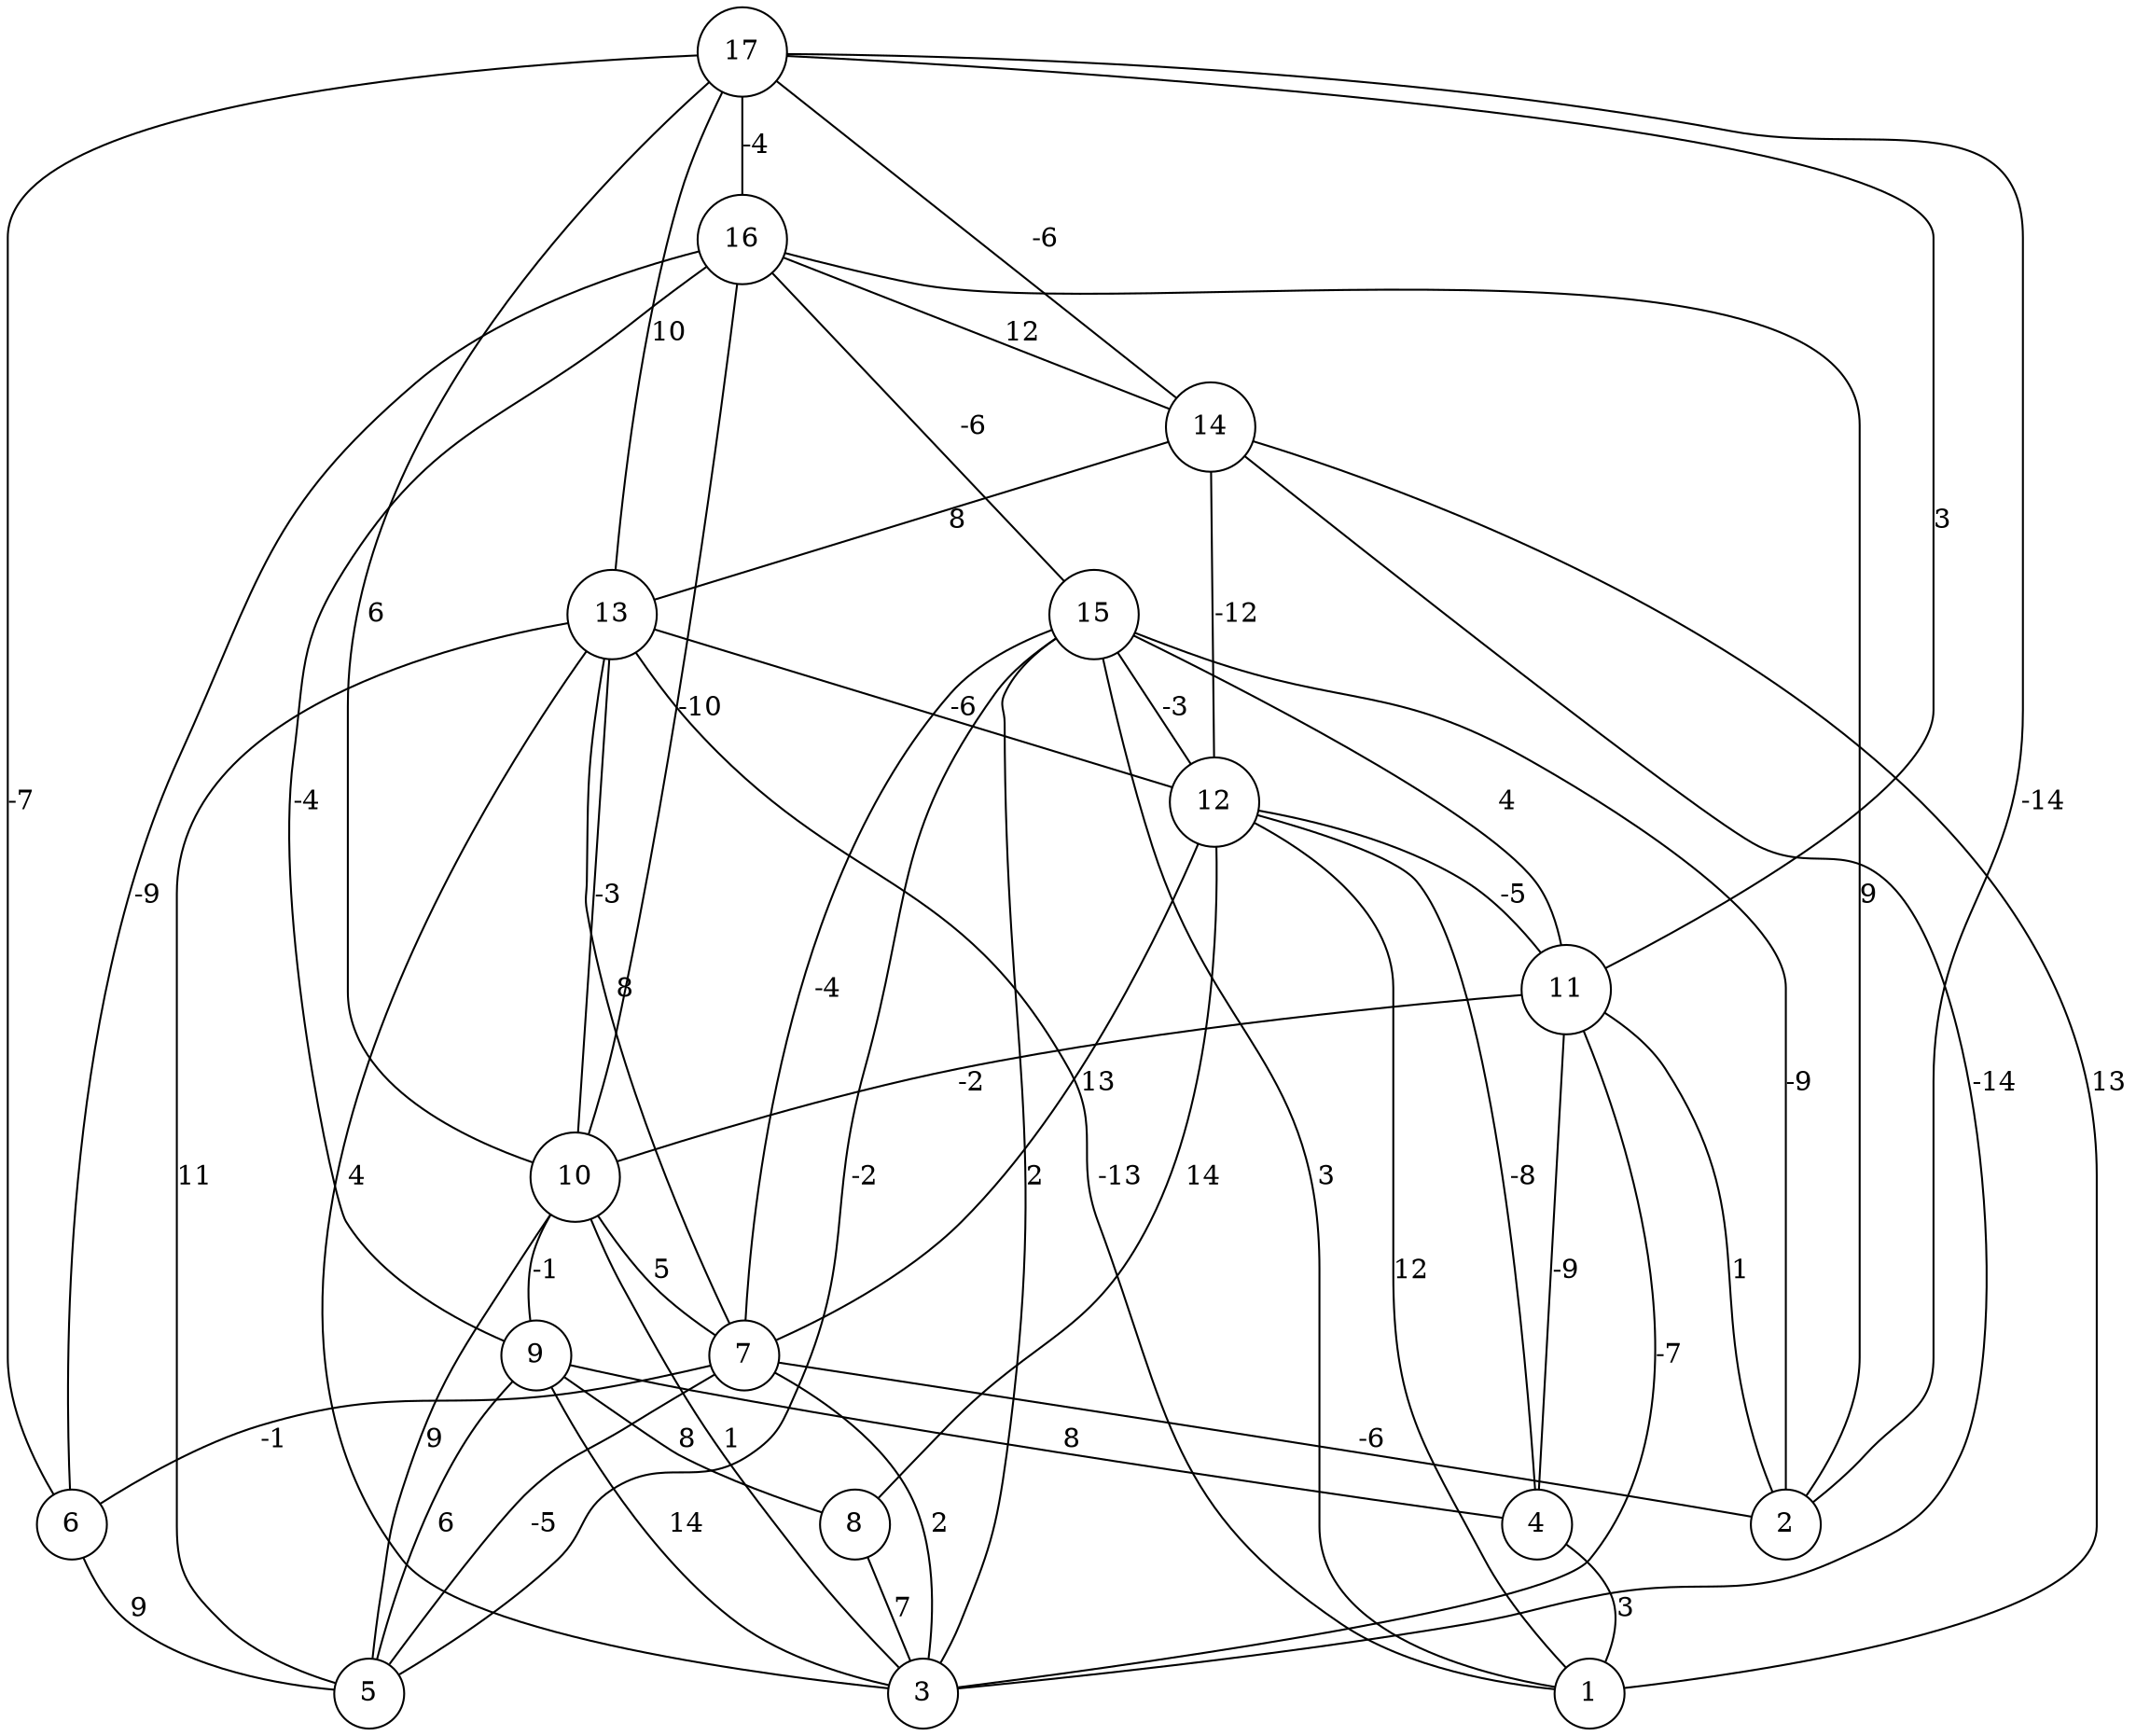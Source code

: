 graph { 
	 fontname="Helvetica,Arial,sans-serif" 
	 node [shape = circle]; 
	 17 -- 2 [label = "-14"];
	 17 -- 6 [label = "-7"];
	 17 -- 10 [label = "6"];
	 17 -- 11 [label = "3"];
	 17 -- 13 [label = "10"];
	 17 -- 14 [label = "-6"];
	 17 -- 16 [label = "-4"];
	 16 -- 2 [label = "9"];
	 16 -- 6 [label = "-9"];
	 16 -- 9 [label = "-4"];
	 16 -- 10 [label = "-10"];
	 16 -- 14 [label = "12"];
	 16 -- 15 [label = "-6"];
	 15 -- 1 [label = "3"];
	 15 -- 2 [label = "-9"];
	 15 -- 3 [label = "2"];
	 15 -- 5 [label = "-2"];
	 15 -- 7 [label = "-4"];
	 15 -- 11 [label = "4"];
	 15 -- 12 [label = "-3"];
	 14 -- 1 [label = "13"];
	 14 -- 3 [label = "-14"];
	 14 -- 12 [label = "-12"];
	 14 -- 13 [label = "8"];
	 13 -- 1 [label = "-13"];
	 13 -- 3 [label = "4"];
	 13 -- 5 [label = "11"];
	 13 -- 7 [label = "8"];
	 13 -- 10 [label = "-3"];
	 13 -- 12 [label = "-6"];
	 12 -- 1 [label = "12"];
	 12 -- 4 [label = "-8"];
	 12 -- 7 [label = "13"];
	 12 -- 8 [label = "14"];
	 12 -- 11 [label = "-5"];
	 11 -- 2 [label = "1"];
	 11 -- 3 [label = "-7"];
	 11 -- 4 [label = "-9"];
	 11 -- 10 [label = "-2"];
	 10 -- 3 [label = "1"];
	 10 -- 5 [label = "9"];
	 10 -- 7 [label = "5"];
	 10 -- 9 [label = "-1"];
	 9 -- 3 [label = "14"];
	 9 -- 4 [label = "8"];
	 9 -- 5 [label = "6"];
	 9 -- 8 [label = "8"];
	 8 -- 3 [label = "7"];
	 7 -- 2 [label = "-6"];
	 7 -- 3 [label = "2"];
	 7 -- 5 [label = "-5"];
	 7 -- 6 [label = "-1"];
	 6 -- 5 [label = "9"];
	 4 -- 1 [label = "3"];
	 1;
	 2;
	 3;
	 4;
	 5;
	 6;
	 7;
	 8;
	 9;
	 10;
	 11;
	 12;
	 13;
	 14;
	 15;
	 16;
	 17;
}
